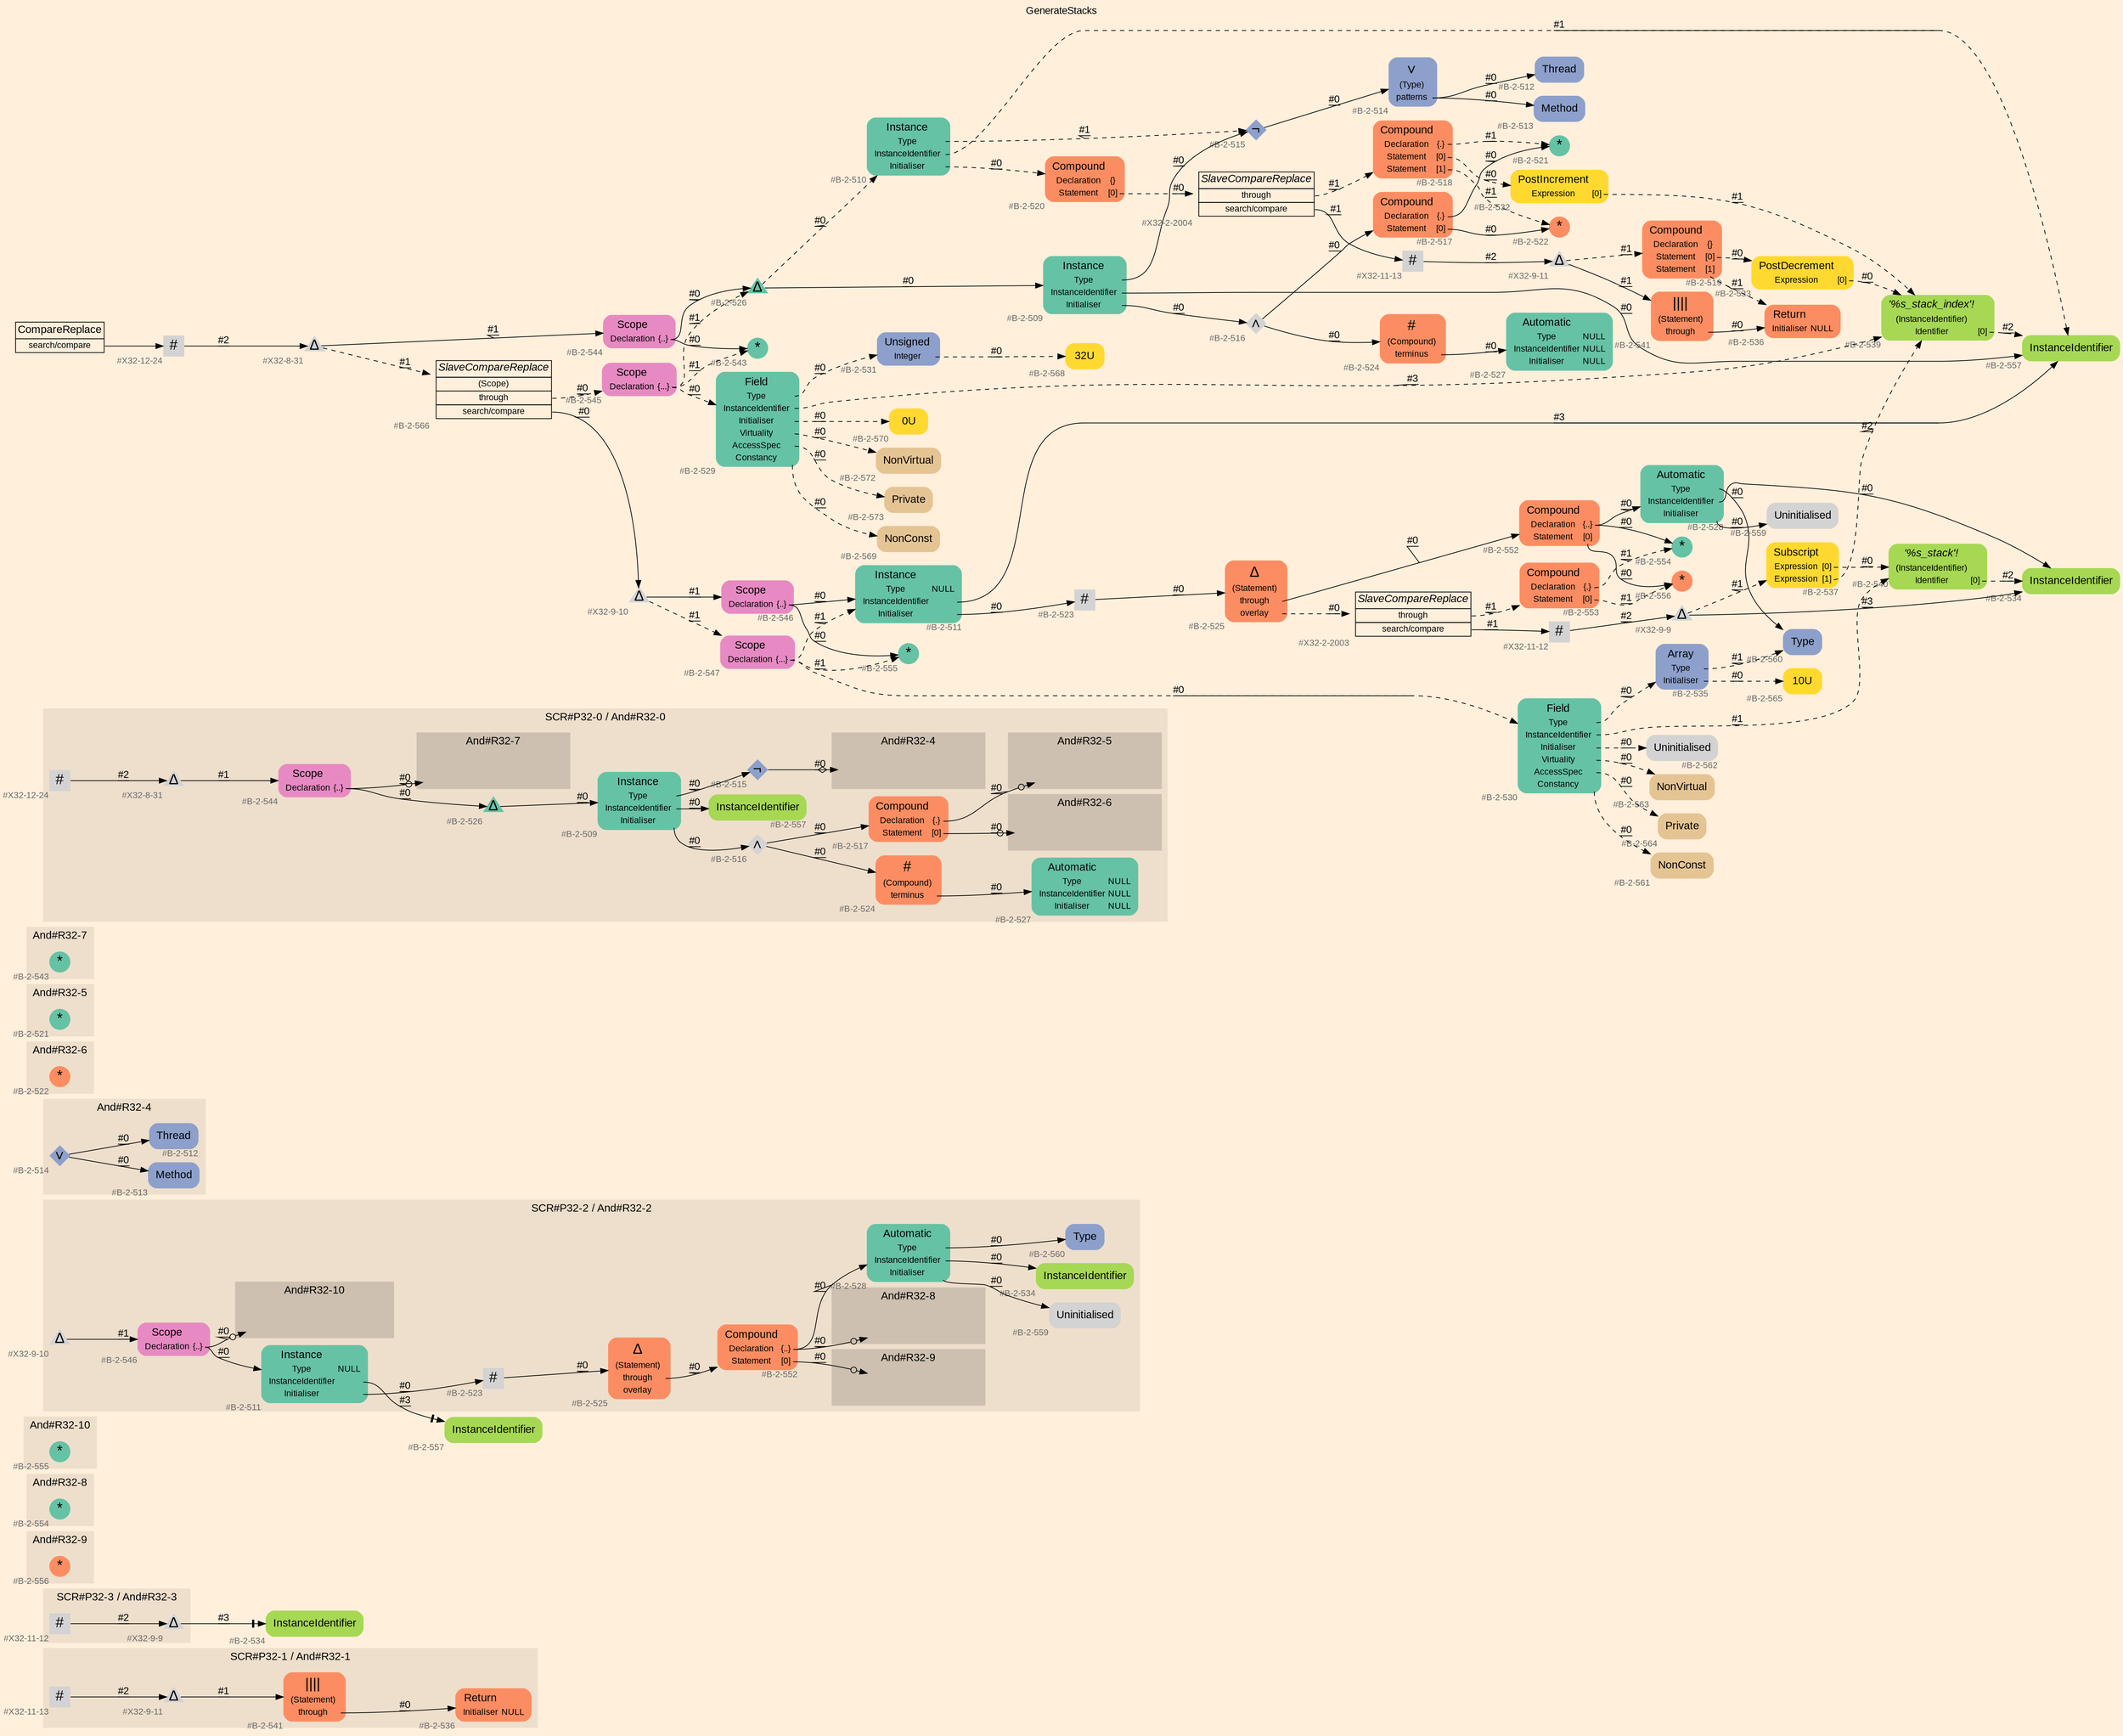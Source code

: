 digraph "GenerateStacks" {
label = "GenerateStacks"
labelloc = t
graph [
    rankdir = "LR"
    ranksep = 0.3
    bgcolor = antiquewhite1
    color = black
    fontcolor = black
    fontname = "Arial"
];
node [
    fontname = "Arial"
];
edge [
    fontname = "Arial"
];

// -------------------- figure And#R32-1 --------------------
// -------- region And#R32-1 ----------
subgraph "clusterAnd#R32-1" {
    label = "SCR#P32-1 / And#R32-1"
    style = "filled"
    color = antiquewhite2
    fontsize = "15"
    // -------- block And#R32-1/#B-2-536 ----------
    "And#R32-1/#B-2-536" [
        fillcolor = "/set28/2"
        xlabel = "#B-2-536"
        fontsize = "12"
        fontcolor = grey40
        shape = "plaintext"
        label = <<TABLE BORDER="0" CELLBORDER="0" CELLSPACING="0">
         <TR><TD><FONT COLOR="black" POINT-SIZE="15">Return</FONT></TD></TR>
         <TR><TD><FONT COLOR="black" POINT-SIZE="12">Initialiser</FONT></TD><TD PORT="port0"><FONT COLOR="black" POINT-SIZE="12">NULL</FONT></TD></TR>
        </TABLE>>
        style = "rounded,filled"
    ];
    
    // -------- block And#R32-1/#B-2-541 ----------
    "And#R32-1/#B-2-541" [
        fillcolor = "/set28/2"
        xlabel = "#B-2-541"
        fontsize = "12"
        fontcolor = grey40
        shape = "plaintext"
        label = <<TABLE BORDER="0" CELLBORDER="0" CELLSPACING="0">
         <TR><TD><FONT COLOR="black" POINT-SIZE="20">||||</FONT></TD></TR>
         <TR><TD><FONT COLOR="black" POINT-SIZE="12">(Statement)</FONT></TD><TD PORT="port0"></TD></TR>
         <TR><TD><FONT COLOR="black" POINT-SIZE="12">through</FONT></TD><TD PORT="port1"></TD></TR>
        </TABLE>>
        style = "rounded,filled"
    ];
    
    // -------- block And#R32-1/#X32-11-13 ----------
    "And#R32-1/#X32-11-13" [
        xlabel = "#X32-11-13"
        fontsize = "12"
        fontcolor = grey40
        shape = "square"
        label = <<FONT COLOR="black" POINT-SIZE="20">#</FONT>>
        style = "filled"
        penwidth = 0.0
        fixedsize = true
        width = 0.4
        height = 0.4
    ];
    
    // -------- block And#R32-1/#X32-9-11 ----------
    "And#R32-1/#X32-9-11" [
        xlabel = "#X32-9-11"
        fontsize = "12"
        fontcolor = grey40
        shape = "triangle"
        label = <<FONT COLOR="black" POINT-SIZE="20">Δ</FONT>>
        style = "filled"
        penwidth = 0.0
        fixedsize = true
        width = 0.4
        height = 0.4
    ];
    
}

"And#R32-1/#B-2-541":port1 -> "And#R32-1/#B-2-536" [
    label = "#0"
    decorate = true
    color = black
    fontcolor = black
];

"And#R32-1/#X32-11-13" -> "And#R32-1/#X32-9-11" [
    label = "#2"
    decorate = true
    color = black
    fontcolor = black
];

"And#R32-1/#X32-9-11" -> "And#R32-1/#B-2-541" [
    label = "#1"
    decorate = true
    color = black
    fontcolor = black
];


// -------------------- figure And#R32-3 --------------------
// -------- region And#R32-3 ----------
subgraph "clusterAnd#R32-3" {
    label = "SCR#P32-3 / And#R32-3"
    style = "filled"
    color = antiquewhite2
    fontsize = "15"
    // -------- block And#R32-3/#X32-11-12 ----------
    "And#R32-3/#X32-11-12" [
        xlabel = "#X32-11-12"
        fontsize = "12"
        fontcolor = grey40
        shape = "square"
        label = <<FONT COLOR="black" POINT-SIZE="20">#</FONT>>
        style = "filled"
        penwidth = 0.0
        fixedsize = true
        width = 0.4
        height = 0.4
    ];
    
    // -------- block And#R32-3/#X32-9-9 ----------
    "And#R32-3/#X32-9-9" [
        xlabel = "#X32-9-9"
        fontsize = "12"
        fontcolor = grey40
        shape = "triangle"
        label = <<FONT COLOR="black" POINT-SIZE="20">Δ</FONT>>
        style = "filled"
        penwidth = 0.0
        fixedsize = true
        width = 0.4
        height = 0.4
    ];
    
}

// -------- block And#R32-3/#B-2-534 ----------
"And#R32-3/#B-2-534" [
    fillcolor = "/set28/5"
    xlabel = "#B-2-534"
    fontsize = "12"
    fontcolor = grey40
    shape = "plaintext"
    label = <<TABLE BORDER="0" CELLBORDER="0" CELLSPACING="0">
     <TR><TD><FONT COLOR="black" POINT-SIZE="15">InstanceIdentifier</FONT></TD></TR>
    </TABLE>>
    style = "rounded,filled"
];

"And#R32-3/#X32-11-12" -> "And#R32-3/#X32-9-9" [
    label = "#2"
    decorate = true
    color = black
    fontcolor = black
];

"And#R32-3/#X32-9-9" -> "And#R32-3/#B-2-534" [
    arrowhead="normalnonetee"
    label = "#3"
    decorate = true
    color = black
    fontcolor = black
];


// -------------------- figure And#R32-9 --------------------
// -------- region And#R32-9 ----------
subgraph "clusterAnd#R32-9" {
    label = "And#R32-9"
    style = "filled"
    color = antiquewhite2
    fontsize = "15"
    // -------- block And#R32-9/#B-2-556 ----------
    "And#R32-9/#B-2-556" [
        fillcolor = "/set28/2"
        xlabel = "#B-2-556"
        fontsize = "12"
        fontcolor = grey40
        shape = "circle"
        label = <<FONT COLOR="black" POINT-SIZE="20">*</FONT>>
        style = "filled"
        penwidth = 0.0
        fixedsize = true
        width = 0.4
        height = 0.4
    ];
    
}


// -------------------- figure And#R32-8 --------------------
// -------- region And#R32-8 ----------
subgraph "clusterAnd#R32-8" {
    label = "And#R32-8"
    style = "filled"
    color = antiquewhite2
    fontsize = "15"
    // -------- block And#R32-8/#B-2-554 ----------
    "And#R32-8/#B-2-554" [
        fillcolor = "/set28/1"
        xlabel = "#B-2-554"
        fontsize = "12"
        fontcolor = grey40
        shape = "circle"
        label = <<FONT COLOR="black" POINT-SIZE="20">*</FONT>>
        style = "filled"
        penwidth = 0.0
        fixedsize = true
        width = 0.4
        height = 0.4
    ];
    
}


// -------------------- figure And#R32-10 --------------------
// -------- region And#R32-10 ----------
subgraph "clusterAnd#R32-10" {
    label = "And#R32-10"
    style = "filled"
    color = antiquewhite2
    fontsize = "15"
    // -------- block And#R32-10/#B-2-555 ----------
    "And#R32-10/#B-2-555" [
        fillcolor = "/set28/1"
        xlabel = "#B-2-555"
        fontsize = "12"
        fontcolor = grey40
        shape = "circle"
        label = <<FONT COLOR="black" POINT-SIZE="20">*</FONT>>
        style = "filled"
        penwidth = 0.0
        fixedsize = true
        width = 0.4
        height = 0.4
    ];
    
}


// -------------------- figure And#R32-2 --------------------
// -------- region And#R32-2 ----------
subgraph "clusterAnd#R32-2" {
    label = "SCR#P32-2 / And#R32-2"
    style = "filled"
    color = antiquewhite2
    fontsize = "15"
    // -------- block And#R32-2/#B-2-560 ----------
    "And#R32-2/#B-2-560" [
        fillcolor = "/set28/3"
        xlabel = "#B-2-560"
        fontsize = "12"
        fontcolor = grey40
        shape = "plaintext"
        label = <<TABLE BORDER="0" CELLBORDER="0" CELLSPACING="0">
         <TR><TD><FONT COLOR="black" POINT-SIZE="15">Type</FONT></TD></TR>
        </TABLE>>
        style = "rounded,filled"
    ];
    
    // -------- block And#R32-2/#B-2-525 ----------
    "And#R32-2/#B-2-525" [
        fillcolor = "/set28/2"
        xlabel = "#B-2-525"
        fontsize = "12"
        fontcolor = grey40
        shape = "plaintext"
        label = <<TABLE BORDER="0" CELLBORDER="0" CELLSPACING="0">
         <TR><TD><FONT COLOR="black" POINT-SIZE="20">Δ</FONT></TD></TR>
         <TR><TD><FONT COLOR="black" POINT-SIZE="12">(Statement)</FONT></TD><TD PORT="port0"></TD></TR>
         <TR><TD><FONT COLOR="black" POINT-SIZE="12">through</FONT></TD><TD PORT="port1"></TD></TR>
         <TR><TD><FONT COLOR="black" POINT-SIZE="12">overlay</FONT></TD><TD PORT="port2"></TD></TR>
        </TABLE>>
        style = "rounded,filled"
    ];
    
    // -------- block And#R32-2/#B-2-552 ----------
    "And#R32-2/#B-2-552" [
        fillcolor = "/set28/2"
        xlabel = "#B-2-552"
        fontsize = "12"
        fontcolor = grey40
        shape = "plaintext"
        label = <<TABLE BORDER="0" CELLBORDER="0" CELLSPACING="0">
         <TR><TD><FONT COLOR="black" POINT-SIZE="15">Compound</FONT></TD></TR>
         <TR><TD><FONT COLOR="black" POINT-SIZE="12">Declaration</FONT></TD><TD PORT="port0"><FONT COLOR="black" POINT-SIZE="12">{..}</FONT></TD></TR>
         <TR><TD><FONT COLOR="black" POINT-SIZE="12">Statement</FONT></TD><TD PORT="port1"><FONT COLOR="black" POINT-SIZE="12">[0]</FONT></TD></TR>
        </TABLE>>
        style = "rounded,filled"
    ];
    
    // -------- block And#R32-2/#B-2-534 ----------
    "And#R32-2/#B-2-534" [
        fillcolor = "/set28/5"
        xlabel = "#B-2-534"
        fontsize = "12"
        fontcolor = grey40
        shape = "plaintext"
        label = <<TABLE BORDER="0" CELLBORDER="0" CELLSPACING="0">
         <TR><TD><FONT COLOR="black" POINT-SIZE="15">InstanceIdentifier</FONT></TD></TR>
        </TABLE>>
        style = "rounded,filled"
    ];
    
    // -------- block And#R32-2/#B-2-528 ----------
    "And#R32-2/#B-2-528" [
        fillcolor = "/set28/1"
        xlabel = "#B-2-528"
        fontsize = "12"
        fontcolor = grey40
        shape = "plaintext"
        label = <<TABLE BORDER="0" CELLBORDER="0" CELLSPACING="0">
         <TR><TD><FONT COLOR="black" POINT-SIZE="15">Automatic</FONT></TD></TR>
         <TR><TD><FONT COLOR="black" POINT-SIZE="12">Type</FONT></TD><TD PORT="port0"></TD></TR>
         <TR><TD><FONT COLOR="black" POINT-SIZE="12">InstanceIdentifier</FONT></TD><TD PORT="port1"></TD></TR>
         <TR><TD><FONT COLOR="black" POINT-SIZE="12">Initialiser</FONT></TD><TD PORT="port2"></TD></TR>
        </TABLE>>
        style = "rounded,filled"
    ];
    
    // -------- block And#R32-2/#B-2-523 ----------
    "And#R32-2/#B-2-523" [
        xlabel = "#B-2-523"
        fontsize = "12"
        fontcolor = grey40
        shape = "square"
        label = <<FONT COLOR="black" POINT-SIZE="20">#</FONT>>
        style = "filled"
        penwidth = 0.0
        fixedsize = true
        width = 0.4
        height = 0.4
    ];
    
    // -------- block And#R32-2/#X32-9-10 ----------
    "And#R32-2/#X32-9-10" [
        xlabel = "#X32-9-10"
        fontsize = "12"
        fontcolor = grey40
        shape = "triangle"
        label = <<FONT COLOR="black" POINT-SIZE="20">Δ</FONT>>
        style = "filled"
        penwidth = 0.0
        fixedsize = true
        width = 0.4
        height = 0.4
    ];
    
    // -------- block And#R32-2/#B-2-511 ----------
    "And#R32-2/#B-2-511" [
        fillcolor = "/set28/1"
        xlabel = "#B-2-511"
        fontsize = "12"
        fontcolor = grey40
        shape = "plaintext"
        label = <<TABLE BORDER="0" CELLBORDER="0" CELLSPACING="0">
         <TR><TD><FONT COLOR="black" POINT-SIZE="15">Instance</FONT></TD></TR>
         <TR><TD><FONT COLOR="black" POINT-SIZE="12">Type</FONT></TD><TD PORT="port0"><FONT COLOR="black" POINT-SIZE="12">NULL</FONT></TD></TR>
         <TR><TD><FONT COLOR="black" POINT-SIZE="12">InstanceIdentifier</FONT></TD><TD PORT="port1"></TD></TR>
         <TR><TD><FONT COLOR="black" POINT-SIZE="12">Initialiser</FONT></TD><TD PORT="port2"></TD></TR>
        </TABLE>>
        style = "rounded,filled"
    ];
    
    // -------- block And#R32-2/#B-2-546 ----------
    "And#R32-2/#B-2-546" [
        fillcolor = "/set28/4"
        xlabel = "#B-2-546"
        fontsize = "12"
        fontcolor = grey40
        shape = "plaintext"
        label = <<TABLE BORDER="0" CELLBORDER="0" CELLSPACING="0">
         <TR><TD><FONT COLOR="black" POINT-SIZE="15">Scope</FONT></TD></TR>
         <TR><TD><FONT COLOR="black" POINT-SIZE="12">Declaration</FONT></TD><TD PORT="port0"><FONT COLOR="black" POINT-SIZE="12">{..}</FONT></TD></TR>
        </TABLE>>
        style = "rounded,filled"
    ];
    
    // -------- block And#R32-2/#B-2-559 ----------
    "And#R32-2/#B-2-559" [
        xlabel = "#B-2-559"
        fontsize = "12"
        fontcolor = grey40
        shape = "plaintext"
        label = <<TABLE BORDER="0" CELLBORDER="0" CELLSPACING="0">
         <TR><TD><FONT COLOR="black" POINT-SIZE="15">Uninitialised</FONT></TD></TR>
        </TABLE>>
        style = "rounded,filled"
    ];
    
    // -------- region And#R32-2/And#R32-8 ----------
    subgraph "clusterAnd#R32-2/And#R32-8" {
        label = "And#R32-8"
        style = "filled"
        color = antiquewhite3
        fontsize = "15"
        // -------- block And#R32-2/And#R32-8/#B-2-554 ----------
        "And#R32-2/And#R32-8/#B-2-554" [
            fillcolor = "/set28/1"
            xlabel = "#B-2-554"
            fontsize = "12"
            fontcolor = grey40
            shape = "none"
            style = "invisible"
        ];
        
    }
    
    // -------- region And#R32-2/And#R32-9 ----------
    subgraph "clusterAnd#R32-2/And#R32-9" {
        label = "And#R32-9"
        style = "filled"
        color = antiquewhite3
        fontsize = "15"
        // -------- block And#R32-2/And#R32-9/#B-2-556 ----------
        "And#R32-2/And#R32-9/#B-2-556" [
            fillcolor = "/set28/2"
            xlabel = "#B-2-556"
            fontsize = "12"
            fontcolor = grey40
            shape = "none"
            style = "invisible"
        ];
        
    }
    
    // -------- region And#R32-2/And#R32-10 ----------
    subgraph "clusterAnd#R32-2/And#R32-10" {
        label = "And#R32-10"
        style = "filled"
        color = antiquewhite3
        fontsize = "15"
        // -------- block And#R32-2/And#R32-10/#B-2-555 ----------
        "And#R32-2/And#R32-10/#B-2-555" [
            fillcolor = "/set28/1"
            xlabel = "#B-2-555"
            fontsize = "12"
            fontcolor = grey40
            shape = "none"
            style = "invisible"
        ];
        
    }
    
}

// -------- block And#R32-2/#B-2-557 ----------
"And#R32-2/#B-2-557" [
    fillcolor = "/set28/5"
    xlabel = "#B-2-557"
    fontsize = "12"
    fontcolor = grey40
    shape = "plaintext"
    label = <<TABLE BORDER="0" CELLBORDER="0" CELLSPACING="0">
     <TR><TD><FONT COLOR="black" POINT-SIZE="15">InstanceIdentifier</FONT></TD></TR>
    </TABLE>>
    style = "rounded,filled"
];

"And#R32-2/#B-2-525":port1 -> "And#R32-2/#B-2-552" [
    label = "#0"
    decorate = true
    color = black
    fontcolor = black
];

"And#R32-2/#B-2-552":port0 -> "And#R32-2/And#R32-8/#B-2-554" [
    arrowhead="normalnoneodot"
    label = "#0"
    decorate = true
    color = black
    fontcolor = black
];

"And#R32-2/#B-2-552":port0 -> "And#R32-2/#B-2-528" [
    label = "#0"
    decorate = true
    color = black
    fontcolor = black
];

"And#R32-2/#B-2-552":port1 -> "And#R32-2/And#R32-9/#B-2-556" [
    arrowhead="normalnoneodot"
    label = "#0"
    decorate = true
    color = black
    fontcolor = black
];

"And#R32-2/#B-2-528":port0 -> "And#R32-2/#B-2-560" [
    label = "#0"
    decorate = true
    color = black
    fontcolor = black
];

"And#R32-2/#B-2-528":port1 -> "And#R32-2/#B-2-534" [
    label = "#0"
    decorate = true
    color = black
    fontcolor = black
];

"And#R32-2/#B-2-528":port2 -> "And#R32-2/#B-2-559" [
    label = "#0"
    decorate = true
    color = black
    fontcolor = black
];

"And#R32-2/#B-2-523" -> "And#R32-2/#B-2-525" [
    label = "#0"
    decorate = true
    color = black
    fontcolor = black
];

"And#R32-2/#X32-9-10" -> "And#R32-2/#B-2-546" [
    label = "#1"
    decorate = true
    color = black
    fontcolor = black
];

"And#R32-2/#B-2-511":port1 -> "And#R32-2/#B-2-557" [
    arrowhead="normalnonetee"
    label = "#3"
    decorate = true
    color = black
    fontcolor = black
];

"And#R32-2/#B-2-511":port2 -> "And#R32-2/#B-2-523" [
    label = "#0"
    decorate = true
    color = black
    fontcolor = black
];

"And#R32-2/#B-2-546":port0 -> "And#R32-2/And#R32-10/#B-2-555" [
    arrowhead="normalnoneodot"
    label = "#0"
    decorate = true
    color = black
    fontcolor = black
];

"And#R32-2/#B-2-546":port0 -> "And#R32-2/#B-2-511" [
    label = "#0"
    decorate = true
    color = black
    fontcolor = black
];


// -------------------- figure And#R32-4 --------------------
// -------- region And#R32-4 ----------
subgraph "clusterAnd#R32-4" {
    label = "And#R32-4"
    style = "filled"
    color = antiquewhite2
    fontsize = "15"
    // -------- block And#R32-4/#B-2-512 ----------
    "And#R32-4/#B-2-512" [
        fillcolor = "/set28/3"
        xlabel = "#B-2-512"
        fontsize = "12"
        fontcolor = grey40
        shape = "plaintext"
        label = <<TABLE BORDER="0" CELLBORDER="0" CELLSPACING="0">
         <TR><TD><FONT COLOR="black" POINT-SIZE="15">Thread</FONT></TD></TR>
        </TABLE>>
        style = "rounded,filled"
    ];
    
    // -------- block And#R32-4/#B-2-514 ----------
    "And#R32-4/#B-2-514" [
        fillcolor = "/set28/3"
        xlabel = "#B-2-514"
        fontsize = "12"
        fontcolor = grey40
        shape = "diamond"
        label = <<FONT COLOR="black" POINT-SIZE="20">∨</FONT>>
        style = "filled"
        penwidth = 0.0
        fixedsize = true
        width = 0.4
        height = 0.4
    ];
    
    // -------- block And#R32-4/#B-2-513 ----------
    "And#R32-4/#B-2-513" [
        fillcolor = "/set28/3"
        xlabel = "#B-2-513"
        fontsize = "12"
        fontcolor = grey40
        shape = "plaintext"
        label = <<TABLE BORDER="0" CELLBORDER="0" CELLSPACING="0">
         <TR><TD><FONT COLOR="black" POINT-SIZE="15">Method</FONT></TD></TR>
        </TABLE>>
        style = "rounded,filled"
    ];
    
}

"And#R32-4/#B-2-514" -> "And#R32-4/#B-2-512" [
    label = "#0"
    decorate = true
    color = black
    fontcolor = black
];

"And#R32-4/#B-2-514" -> "And#R32-4/#B-2-513" [
    label = "#0"
    decorate = true
    color = black
    fontcolor = black
];


// -------------------- figure And#R32-6 --------------------
// -------- region And#R32-6 ----------
subgraph "clusterAnd#R32-6" {
    label = "And#R32-6"
    style = "filled"
    color = antiquewhite2
    fontsize = "15"
    // -------- block And#R32-6/#B-2-522 ----------
    "And#R32-6/#B-2-522" [
        fillcolor = "/set28/2"
        xlabel = "#B-2-522"
        fontsize = "12"
        fontcolor = grey40
        shape = "circle"
        label = <<FONT COLOR="black" POINT-SIZE="20">*</FONT>>
        style = "filled"
        penwidth = 0.0
        fixedsize = true
        width = 0.4
        height = 0.4
    ];
    
}


// -------------------- figure And#R32-5 --------------------
// -------- region And#R32-5 ----------
subgraph "clusterAnd#R32-5" {
    label = "And#R32-5"
    style = "filled"
    color = antiquewhite2
    fontsize = "15"
    // -------- block And#R32-5/#B-2-521 ----------
    "And#R32-5/#B-2-521" [
        fillcolor = "/set28/1"
        xlabel = "#B-2-521"
        fontsize = "12"
        fontcolor = grey40
        shape = "circle"
        label = <<FONT COLOR="black" POINT-SIZE="20">*</FONT>>
        style = "filled"
        penwidth = 0.0
        fixedsize = true
        width = 0.4
        height = 0.4
    ];
    
}


// -------------------- figure And#R32-7 --------------------
// -------- region And#R32-7 ----------
subgraph "clusterAnd#R32-7" {
    label = "And#R32-7"
    style = "filled"
    color = antiquewhite2
    fontsize = "15"
    // -------- block And#R32-7/#B-2-543 ----------
    "And#R32-7/#B-2-543" [
        fillcolor = "/set28/1"
        xlabel = "#B-2-543"
        fontsize = "12"
        fontcolor = grey40
        shape = "circle"
        label = <<FONT COLOR="black" POINT-SIZE="20">*</FONT>>
        style = "filled"
        penwidth = 0.0
        fixedsize = true
        width = 0.4
        height = 0.4
    ];
    
}


// -------------------- figure And#R32-0 --------------------
// -------- region And#R32-0 ----------
subgraph "clusterAnd#R32-0" {
    label = "SCR#P32-0 / And#R32-0"
    style = "filled"
    color = antiquewhite2
    fontsize = "15"
    // -------- block And#R32-0/#B-2-517 ----------
    "And#R32-0/#B-2-517" [
        fillcolor = "/set28/2"
        xlabel = "#B-2-517"
        fontsize = "12"
        fontcolor = grey40
        shape = "plaintext"
        label = <<TABLE BORDER="0" CELLBORDER="0" CELLSPACING="0">
         <TR><TD><FONT COLOR="black" POINT-SIZE="15">Compound</FONT></TD></TR>
         <TR><TD><FONT COLOR="black" POINT-SIZE="12">Declaration</FONT></TD><TD PORT="port0"><FONT COLOR="black" POINT-SIZE="12">{.}</FONT></TD></TR>
         <TR><TD><FONT COLOR="black" POINT-SIZE="12">Statement</FONT></TD><TD PORT="port1"><FONT COLOR="black" POINT-SIZE="12">[0]</FONT></TD></TR>
        </TABLE>>
        style = "rounded,filled"
    ];
    
    // -------- block And#R32-0/#B-2-516 ----------
    "And#R32-0/#B-2-516" [
        xlabel = "#B-2-516"
        fontsize = "12"
        fontcolor = grey40
        shape = "diamond"
        label = <<FONT COLOR="black" POINT-SIZE="20">∧</FONT>>
        style = "filled"
        penwidth = 0.0
        fixedsize = true
        width = 0.4
        height = 0.4
    ];
    
    // -------- block And#R32-0/#X32-8-31 ----------
    "And#R32-0/#X32-8-31" [
        xlabel = "#X32-8-31"
        fontsize = "12"
        fontcolor = grey40
        shape = "triangle"
        label = <<FONT COLOR="black" POINT-SIZE="20">Δ</FONT>>
        style = "filled"
        penwidth = 0.0
        fixedsize = true
        width = 0.4
        height = 0.4
    ];
    
    // -------- block And#R32-0/#B-2-524 ----------
    "And#R32-0/#B-2-524" [
        fillcolor = "/set28/2"
        xlabel = "#B-2-524"
        fontsize = "12"
        fontcolor = grey40
        shape = "plaintext"
        label = <<TABLE BORDER="0" CELLBORDER="0" CELLSPACING="0">
         <TR><TD><FONT COLOR="black" POINT-SIZE="20">#</FONT></TD></TR>
         <TR><TD><FONT COLOR="black" POINT-SIZE="12">(Compound)</FONT></TD><TD PORT="port0"></TD></TR>
         <TR><TD><FONT COLOR="black" POINT-SIZE="12">terminus</FONT></TD><TD PORT="port1"></TD></TR>
        </TABLE>>
        style = "rounded,filled"
    ];
    
    // -------- block And#R32-0/#B-2-515 ----------
    "And#R32-0/#B-2-515" [
        fillcolor = "/set28/3"
        xlabel = "#B-2-515"
        fontsize = "12"
        fontcolor = grey40
        shape = "diamond"
        label = <<FONT COLOR="black" POINT-SIZE="20">¬</FONT>>
        style = "filled"
        penwidth = 0.0
        fixedsize = true
        width = 0.4
        height = 0.4
    ];
    
    // -------- block And#R32-0/#B-2-544 ----------
    "And#R32-0/#B-2-544" [
        fillcolor = "/set28/4"
        xlabel = "#B-2-544"
        fontsize = "12"
        fontcolor = grey40
        shape = "plaintext"
        label = <<TABLE BORDER="0" CELLBORDER="0" CELLSPACING="0">
         <TR><TD><FONT COLOR="black" POINT-SIZE="15">Scope</FONT></TD></TR>
         <TR><TD><FONT COLOR="black" POINT-SIZE="12">Declaration</FONT></TD><TD PORT="port0"><FONT COLOR="black" POINT-SIZE="12">{..}</FONT></TD></TR>
        </TABLE>>
        style = "rounded,filled"
    ];
    
    // -------- block And#R32-0/#B-2-526 ----------
    "And#R32-0/#B-2-526" [
        fillcolor = "/set28/1"
        xlabel = "#B-2-526"
        fontsize = "12"
        fontcolor = grey40
        shape = "triangle"
        label = <<FONT COLOR="black" POINT-SIZE="20">Δ</FONT>>
        style = "filled"
        penwidth = 0.0
        fixedsize = true
        width = 0.4
        height = 0.4
    ];
    
    // -------- block And#R32-0/#B-2-509 ----------
    "And#R32-0/#B-2-509" [
        fillcolor = "/set28/1"
        xlabel = "#B-2-509"
        fontsize = "12"
        fontcolor = grey40
        shape = "plaintext"
        label = <<TABLE BORDER="0" CELLBORDER="0" CELLSPACING="0">
         <TR><TD><FONT COLOR="black" POINT-SIZE="15">Instance</FONT></TD></TR>
         <TR><TD><FONT COLOR="black" POINT-SIZE="12">Type</FONT></TD><TD PORT="port0"></TD></TR>
         <TR><TD><FONT COLOR="black" POINT-SIZE="12">InstanceIdentifier</FONT></TD><TD PORT="port1"></TD></TR>
         <TR><TD><FONT COLOR="black" POINT-SIZE="12">Initialiser</FONT></TD><TD PORT="port2"></TD></TR>
        </TABLE>>
        style = "rounded,filled"
    ];
    
    // -------- block And#R32-0/#X32-12-24 ----------
    "And#R32-0/#X32-12-24" [
        xlabel = "#X32-12-24"
        fontsize = "12"
        fontcolor = grey40
        shape = "square"
        label = <<FONT COLOR="black" POINT-SIZE="20">#</FONT>>
        style = "filled"
        penwidth = 0.0
        fixedsize = true
        width = 0.4
        height = 0.4
    ];
    
    // -------- block And#R32-0/#B-2-557 ----------
    "And#R32-0/#B-2-557" [
        fillcolor = "/set28/5"
        xlabel = "#B-2-557"
        fontsize = "12"
        fontcolor = grey40
        shape = "plaintext"
        label = <<TABLE BORDER="0" CELLBORDER="0" CELLSPACING="0">
         <TR><TD><FONT COLOR="black" POINT-SIZE="15">InstanceIdentifier</FONT></TD></TR>
        </TABLE>>
        style = "rounded,filled"
    ];
    
    // -------- block And#R32-0/#B-2-527 ----------
    "And#R32-0/#B-2-527" [
        fillcolor = "/set28/1"
        xlabel = "#B-2-527"
        fontsize = "12"
        fontcolor = grey40
        shape = "plaintext"
        label = <<TABLE BORDER="0" CELLBORDER="0" CELLSPACING="0">
         <TR><TD><FONT COLOR="black" POINT-SIZE="15">Automatic</FONT></TD></TR>
         <TR><TD><FONT COLOR="black" POINT-SIZE="12">Type</FONT></TD><TD PORT="port0"><FONT COLOR="black" POINT-SIZE="12">NULL</FONT></TD></TR>
         <TR><TD><FONT COLOR="black" POINT-SIZE="12">InstanceIdentifier</FONT></TD><TD PORT="port1"><FONT COLOR="black" POINT-SIZE="12">NULL</FONT></TD></TR>
         <TR><TD><FONT COLOR="black" POINT-SIZE="12">Initialiser</FONT></TD><TD PORT="port2"><FONT COLOR="black" POINT-SIZE="12">NULL</FONT></TD></TR>
        </TABLE>>
        style = "rounded,filled"
    ];
    
    // -------- region And#R32-0/And#R32-4 ----------
    subgraph "clusterAnd#R32-0/And#R32-4" {
        label = "And#R32-4"
        style = "filled"
        color = antiquewhite3
        fontsize = "15"
        // -------- block And#R32-0/And#R32-4/#B-2-514 ----------
        "And#R32-0/And#R32-4/#B-2-514" [
            fillcolor = "/set28/3"
            xlabel = "#B-2-514"
            fontsize = "12"
            fontcolor = grey40
            shape = "none"
            style = "invisible"
        ];
        
    }
    
    // -------- region And#R32-0/And#R32-5 ----------
    subgraph "clusterAnd#R32-0/And#R32-5" {
        label = "And#R32-5"
        style = "filled"
        color = antiquewhite3
        fontsize = "15"
        // -------- block And#R32-0/And#R32-5/#B-2-521 ----------
        "And#R32-0/And#R32-5/#B-2-521" [
            fillcolor = "/set28/1"
            xlabel = "#B-2-521"
            fontsize = "12"
            fontcolor = grey40
            shape = "none"
            style = "invisible"
        ];
        
    }
    
    // -------- region And#R32-0/And#R32-6 ----------
    subgraph "clusterAnd#R32-0/And#R32-6" {
        label = "And#R32-6"
        style = "filled"
        color = antiquewhite3
        fontsize = "15"
        // -------- block And#R32-0/And#R32-6/#B-2-522 ----------
        "And#R32-0/And#R32-6/#B-2-522" [
            fillcolor = "/set28/2"
            xlabel = "#B-2-522"
            fontsize = "12"
            fontcolor = grey40
            shape = "none"
            style = "invisible"
        ];
        
    }
    
    // -------- region And#R32-0/And#R32-7 ----------
    subgraph "clusterAnd#R32-0/And#R32-7" {
        label = "And#R32-7"
        style = "filled"
        color = antiquewhite3
        fontsize = "15"
        // -------- block And#R32-0/And#R32-7/#B-2-543 ----------
        "And#R32-0/And#R32-7/#B-2-543" [
            fillcolor = "/set28/1"
            xlabel = "#B-2-543"
            fontsize = "12"
            fontcolor = grey40
            shape = "none"
            style = "invisible"
        ];
        
    }
    
}

"And#R32-0/#B-2-517":port0 -> "And#R32-0/And#R32-5/#B-2-521" [
    arrowhead="normalnoneodot"
    label = "#0"
    decorate = true
    color = black
    fontcolor = black
];

"And#R32-0/#B-2-517":port1 -> "And#R32-0/And#R32-6/#B-2-522" [
    arrowhead="normalnoneodot"
    label = "#0"
    decorate = true
    color = black
    fontcolor = black
];

"And#R32-0/#B-2-516" -> "And#R32-0/#B-2-517" [
    label = "#0"
    decorate = true
    color = black
    fontcolor = black
];

"And#R32-0/#B-2-516" -> "And#R32-0/#B-2-524" [
    label = "#0"
    decorate = true
    color = black
    fontcolor = black
];

"And#R32-0/#X32-8-31" -> "And#R32-0/#B-2-544" [
    label = "#1"
    decorate = true
    color = black
    fontcolor = black
];

"And#R32-0/#B-2-524":port1 -> "And#R32-0/#B-2-527" [
    label = "#0"
    decorate = true
    color = black
    fontcolor = black
];

"And#R32-0/#B-2-515" -> "And#R32-0/And#R32-4/#B-2-514" [
    arrowhead="normalnoneodiamond"
    label = "#0"
    decorate = true
    color = black
    fontcolor = black
];

"And#R32-0/#B-2-544":port0 -> "And#R32-0/#B-2-526" [
    label = "#0"
    decorate = true
    color = black
    fontcolor = black
];

"And#R32-0/#B-2-544":port0 -> "And#R32-0/And#R32-7/#B-2-543" [
    arrowhead="normalnoneodot"
    label = "#0"
    decorate = true
    color = black
    fontcolor = black
];

"And#R32-0/#B-2-526" -> "And#R32-0/#B-2-509" [
    label = "#0"
    decorate = true
    color = black
    fontcolor = black
];

"And#R32-0/#B-2-509":port0 -> "And#R32-0/#B-2-515" [
    label = "#0"
    decorate = true
    color = black
    fontcolor = black
];

"And#R32-0/#B-2-509":port1 -> "And#R32-0/#B-2-557" [
    label = "#0"
    decorate = true
    color = black
    fontcolor = black
];

"And#R32-0/#B-2-509":port2 -> "And#R32-0/#B-2-516" [
    label = "#0"
    decorate = true
    color = black
    fontcolor = black
];

"And#R32-0/#X32-12-24" -> "And#R32-0/#X32-8-31" [
    label = "#2"
    decorate = true
    color = black
    fontcolor = black
];


// -------------------- transformation figure --------------------
// -------- block CR#X32-10-32 ----------
"CR#X32-10-32" [
    fillcolor = antiquewhite1
    fontsize = "12"
    fontcolor = grey40
    shape = "plaintext"
    label = <<TABLE BORDER="0" CELLBORDER="1" CELLSPACING="0">
     <TR><TD><FONT COLOR="black" POINT-SIZE="15">CompareReplace</FONT></TD></TR>
     <TR><TD PORT="port0"><FONT COLOR="black" POINT-SIZE="12">search/compare</FONT></TD></TR>
    </TABLE>>
    style = "filled"
    color = black
];

// -------- block #X32-12-24 ----------
"#X32-12-24" [
    xlabel = "#X32-12-24"
    fontsize = "12"
    fontcolor = grey40
    shape = "square"
    label = <<FONT COLOR="black" POINT-SIZE="20">#</FONT>>
    style = "filled"
    penwidth = 0.0
    fixedsize = true
    width = 0.4
    height = 0.4
];

// -------- block #X32-8-31 ----------
"#X32-8-31" [
    xlabel = "#X32-8-31"
    fontsize = "12"
    fontcolor = grey40
    shape = "triangle"
    label = <<FONT COLOR="black" POINT-SIZE="20">Δ</FONT>>
    style = "filled"
    penwidth = 0.0
    fixedsize = true
    width = 0.4
    height = 0.4
];

// -------- block #B-2-544 ----------
"#B-2-544" [
    fillcolor = "/set28/4"
    xlabel = "#B-2-544"
    fontsize = "12"
    fontcolor = grey40
    shape = "plaintext"
    label = <<TABLE BORDER="0" CELLBORDER="0" CELLSPACING="0">
     <TR><TD><FONT COLOR="black" POINT-SIZE="15">Scope</FONT></TD></TR>
     <TR><TD><FONT COLOR="black" POINT-SIZE="12">Declaration</FONT></TD><TD PORT="port0"><FONT COLOR="black" POINT-SIZE="12">{..}</FONT></TD></TR>
    </TABLE>>
    style = "rounded,filled"
];

// -------- block #B-2-526 ----------
"#B-2-526" [
    fillcolor = "/set28/1"
    xlabel = "#B-2-526"
    fontsize = "12"
    fontcolor = grey40
    shape = "triangle"
    label = <<FONT COLOR="black" POINT-SIZE="20">Δ</FONT>>
    style = "filled"
    penwidth = 0.0
    fixedsize = true
    width = 0.4
    height = 0.4
];

// -------- block #B-2-509 ----------
"#B-2-509" [
    fillcolor = "/set28/1"
    xlabel = "#B-2-509"
    fontsize = "12"
    fontcolor = grey40
    shape = "plaintext"
    label = <<TABLE BORDER="0" CELLBORDER="0" CELLSPACING="0">
     <TR><TD><FONT COLOR="black" POINT-SIZE="15">Instance</FONT></TD></TR>
     <TR><TD><FONT COLOR="black" POINT-SIZE="12">Type</FONT></TD><TD PORT="port0"></TD></TR>
     <TR><TD><FONT COLOR="black" POINT-SIZE="12">InstanceIdentifier</FONT></TD><TD PORT="port1"></TD></TR>
     <TR><TD><FONT COLOR="black" POINT-SIZE="12">Initialiser</FONT></TD><TD PORT="port2"></TD></TR>
    </TABLE>>
    style = "rounded,filled"
];

// -------- block #B-2-515 ----------
"#B-2-515" [
    fillcolor = "/set28/3"
    xlabel = "#B-2-515"
    fontsize = "12"
    fontcolor = grey40
    shape = "diamond"
    label = <<FONT COLOR="black" POINT-SIZE="20">¬</FONT>>
    style = "filled"
    penwidth = 0.0
    fixedsize = true
    width = 0.4
    height = 0.4
];

// -------- block #B-2-514 ----------
"#B-2-514" [
    fillcolor = "/set28/3"
    xlabel = "#B-2-514"
    fontsize = "12"
    fontcolor = grey40
    shape = "plaintext"
    label = <<TABLE BORDER="0" CELLBORDER="0" CELLSPACING="0">
     <TR><TD><FONT COLOR="black" POINT-SIZE="20">∨</FONT></TD></TR>
     <TR><TD><FONT COLOR="black" POINT-SIZE="12">(Type)</FONT></TD><TD PORT="port0"></TD></TR>
     <TR><TD><FONT COLOR="black" POINT-SIZE="12">patterns</FONT></TD><TD PORT="port1"></TD></TR>
    </TABLE>>
    style = "rounded,filled"
];

// -------- block #B-2-512 ----------
"#B-2-512" [
    fillcolor = "/set28/3"
    xlabel = "#B-2-512"
    fontsize = "12"
    fontcolor = grey40
    shape = "plaintext"
    label = <<TABLE BORDER="0" CELLBORDER="0" CELLSPACING="0">
     <TR><TD><FONT COLOR="black" POINT-SIZE="15">Thread</FONT></TD></TR>
    </TABLE>>
    style = "rounded,filled"
];

// -------- block #B-2-513 ----------
"#B-2-513" [
    fillcolor = "/set28/3"
    xlabel = "#B-2-513"
    fontsize = "12"
    fontcolor = grey40
    shape = "plaintext"
    label = <<TABLE BORDER="0" CELLBORDER="0" CELLSPACING="0">
     <TR><TD><FONT COLOR="black" POINT-SIZE="15">Method</FONT></TD></TR>
    </TABLE>>
    style = "rounded,filled"
];

// -------- block #B-2-557 ----------
"#B-2-557" [
    fillcolor = "/set28/5"
    xlabel = "#B-2-557"
    fontsize = "12"
    fontcolor = grey40
    shape = "plaintext"
    label = <<TABLE BORDER="0" CELLBORDER="0" CELLSPACING="0">
     <TR><TD><FONT COLOR="black" POINT-SIZE="15">InstanceIdentifier</FONT></TD></TR>
    </TABLE>>
    style = "rounded,filled"
];

// -------- block #B-2-516 ----------
"#B-2-516" [
    xlabel = "#B-2-516"
    fontsize = "12"
    fontcolor = grey40
    shape = "diamond"
    label = <<FONT COLOR="black" POINT-SIZE="20">∧</FONT>>
    style = "filled"
    penwidth = 0.0
    fixedsize = true
    width = 0.4
    height = 0.4
];

// -------- block #B-2-517 ----------
"#B-2-517" [
    fillcolor = "/set28/2"
    xlabel = "#B-2-517"
    fontsize = "12"
    fontcolor = grey40
    shape = "plaintext"
    label = <<TABLE BORDER="0" CELLBORDER="0" CELLSPACING="0">
     <TR><TD><FONT COLOR="black" POINT-SIZE="15">Compound</FONT></TD></TR>
     <TR><TD><FONT COLOR="black" POINT-SIZE="12">Declaration</FONT></TD><TD PORT="port0"><FONT COLOR="black" POINT-SIZE="12">{.}</FONT></TD></TR>
     <TR><TD><FONT COLOR="black" POINT-SIZE="12">Statement</FONT></TD><TD PORT="port1"><FONT COLOR="black" POINT-SIZE="12">[0]</FONT></TD></TR>
    </TABLE>>
    style = "rounded,filled"
];

// -------- block #B-2-521 ----------
"#B-2-521" [
    fillcolor = "/set28/1"
    xlabel = "#B-2-521"
    fontsize = "12"
    fontcolor = grey40
    shape = "circle"
    label = <<FONT COLOR="black" POINT-SIZE="20">*</FONT>>
    style = "filled"
    penwidth = 0.0
    fixedsize = true
    width = 0.4
    height = 0.4
];

// -------- block #B-2-522 ----------
"#B-2-522" [
    fillcolor = "/set28/2"
    xlabel = "#B-2-522"
    fontsize = "12"
    fontcolor = grey40
    shape = "circle"
    label = <<FONT COLOR="black" POINT-SIZE="20">*</FONT>>
    style = "filled"
    penwidth = 0.0
    fixedsize = true
    width = 0.4
    height = 0.4
];

// -------- block #B-2-524 ----------
"#B-2-524" [
    fillcolor = "/set28/2"
    xlabel = "#B-2-524"
    fontsize = "12"
    fontcolor = grey40
    shape = "plaintext"
    label = <<TABLE BORDER="0" CELLBORDER="0" CELLSPACING="0">
     <TR><TD><FONT COLOR="black" POINT-SIZE="20">#</FONT></TD></TR>
     <TR><TD><FONT COLOR="black" POINT-SIZE="12">(Compound)</FONT></TD><TD PORT="port0"></TD></TR>
     <TR><TD><FONT COLOR="black" POINT-SIZE="12">terminus</FONT></TD><TD PORT="port1"></TD></TR>
    </TABLE>>
    style = "rounded,filled"
];

// -------- block #B-2-527 ----------
"#B-2-527" [
    fillcolor = "/set28/1"
    xlabel = "#B-2-527"
    fontsize = "12"
    fontcolor = grey40
    shape = "plaintext"
    label = <<TABLE BORDER="0" CELLBORDER="0" CELLSPACING="0">
     <TR><TD><FONT COLOR="black" POINT-SIZE="15">Automatic</FONT></TD></TR>
     <TR><TD><FONT COLOR="black" POINT-SIZE="12">Type</FONT></TD><TD PORT="port0"><FONT COLOR="black" POINT-SIZE="12">NULL</FONT></TD></TR>
     <TR><TD><FONT COLOR="black" POINT-SIZE="12">InstanceIdentifier</FONT></TD><TD PORT="port1"><FONT COLOR="black" POINT-SIZE="12">NULL</FONT></TD></TR>
     <TR><TD><FONT COLOR="black" POINT-SIZE="12">Initialiser</FONT></TD><TD PORT="port2"><FONT COLOR="black" POINT-SIZE="12">NULL</FONT></TD></TR>
    </TABLE>>
    style = "rounded,filled"
];

// -------- block #B-2-510 ----------
"#B-2-510" [
    fillcolor = "/set28/1"
    xlabel = "#B-2-510"
    fontsize = "12"
    fontcolor = grey40
    shape = "plaintext"
    label = <<TABLE BORDER="0" CELLBORDER="0" CELLSPACING="0">
     <TR><TD><FONT COLOR="black" POINT-SIZE="15">Instance</FONT></TD></TR>
     <TR><TD><FONT COLOR="black" POINT-SIZE="12">Type</FONT></TD><TD PORT="port0"></TD></TR>
     <TR><TD><FONT COLOR="black" POINT-SIZE="12">InstanceIdentifier</FONT></TD><TD PORT="port1"></TD></TR>
     <TR><TD><FONT COLOR="black" POINT-SIZE="12">Initialiser</FONT></TD><TD PORT="port2"></TD></TR>
    </TABLE>>
    style = "rounded,filled"
];

// -------- block #B-2-520 ----------
"#B-2-520" [
    fillcolor = "/set28/2"
    xlabel = "#B-2-520"
    fontsize = "12"
    fontcolor = grey40
    shape = "plaintext"
    label = <<TABLE BORDER="0" CELLBORDER="0" CELLSPACING="0">
     <TR><TD><FONT COLOR="black" POINT-SIZE="15">Compound</FONT></TD></TR>
     <TR><TD><FONT COLOR="black" POINT-SIZE="12">Declaration</FONT></TD><TD PORT="port0"><FONT COLOR="black" POINT-SIZE="12">{}</FONT></TD></TR>
     <TR><TD><FONT COLOR="black" POINT-SIZE="12">Statement</FONT></TD><TD PORT="port1"><FONT COLOR="black" POINT-SIZE="12">[0]</FONT></TD></TR>
    </TABLE>>
    style = "rounded,filled"
];

// -------- block #X32-2-2004 ----------
"#X32-2-2004" [
    fillcolor = antiquewhite1
    xlabel = "#X32-2-2004"
    fontsize = "12"
    fontcolor = grey40
    shape = "plaintext"
    label = <<TABLE BORDER="0" CELLBORDER="1" CELLSPACING="0">
     <TR><TD><FONT COLOR="black" POINT-SIZE="15"><I>SlaveCompareReplace</I></FONT></TD></TR>
     <TR><TD PORT="port0"><FONT COLOR="black" POINT-SIZE="12">through</FONT></TD></TR>
     <TR><TD PORT="port1"><FONT COLOR="black" POINT-SIZE="12">search/compare</FONT></TD></TR>
    </TABLE>>
    style = "filled"
    color = black
];

// -------- block #B-2-518 ----------
"#B-2-518" [
    fillcolor = "/set28/2"
    xlabel = "#B-2-518"
    fontsize = "12"
    fontcolor = grey40
    shape = "plaintext"
    label = <<TABLE BORDER="0" CELLBORDER="0" CELLSPACING="0">
     <TR><TD><FONT COLOR="black" POINT-SIZE="15">Compound</FONT></TD></TR>
     <TR><TD><FONT COLOR="black" POINT-SIZE="12">Declaration</FONT></TD><TD PORT="port0"><FONT COLOR="black" POINT-SIZE="12">{.}</FONT></TD></TR>
     <TR><TD><FONT COLOR="black" POINT-SIZE="12">Statement</FONT></TD><TD PORT="port1"><FONT COLOR="black" POINT-SIZE="12">[0]</FONT></TD></TR>
     <TR><TD><FONT COLOR="black" POINT-SIZE="12">Statement</FONT></TD><TD PORT="port2"><FONT COLOR="black" POINT-SIZE="12">[1]</FONT></TD></TR>
    </TABLE>>
    style = "rounded,filled"
];

// -------- block #B-2-532 ----------
"#B-2-532" [
    fillcolor = "/set28/6"
    xlabel = "#B-2-532"
    fontsize = "12"
    fontcolor = grey40
    shape = "plaintext"
    label = <<TABLE BORDER="0" CELLBORDER="0" CELLSPACING="0">
     <TR><TD><FONT COLOR="black" POINT-SIZE="15">PostIncrement</FONT></TD></TR>
     <TR><TD><FONT COLOR="black" POINT-SIZE="12">Expression</FONT></TD><TD PORT="port0"><FONT COLOR="black" POINT-SIZE="12">[0]</FONT></TD></TR>
    </TABLE>>
    style = "rounded,filled"
];

// -------- block #B-2-539 ----------
"#B-2-539" [
    fillcolor = "/set28/5"
    xlabel = "#B-2-539"
    fontsize = "12"
    fontcolor = grey40
    shape = "plaintext"
    label = <<TABLE BORDER="0" CELLBORDER="0" CELLSPACING="0">
     <TR><TD><FONT COLOR="black" POINT-SIZE="15"><I>'%s_stack_index'!</I></FONT></TD></TR>
     <TR><TD><FONT COLOR="black" POINT-SIZE="12">(InstanceIdentifier)</FONT></TD><TD PORT="port0"></TD></TR>
     <TR><TD><FONT COLOR="black" POINT-SIZE="12">Identifier</FONT></TD><TD PORT="port1"><FONT COLOR="black" POINT-SIZE="12">[0]</FONT></TD></TR>
    </TABLE>>
    style = "rounded,filled"
];

// -------- block #X32-11-13 ----------
"#X32-11-13" [
    xlabel = "#X32-11-13"
    fontsize = "12"
    fontcolor = grey40
    shape = "square"
    label = <<FONT COLOR="black" POINT-SIZE="20">#</FONT>>
    style = "filled"
    penwidth = 0.0
    fixedsize = true
    width = 0.4
    height = 0.4
];

// -------- block #X32-9-11 ----------
"#X32-9-11" [
    xlabel = "#X32-9-11"
    fontsize = "12"
    fontcolor = grey40
    shape = "triangle"
    label = <<FONT COLOR="black" POINT-SIZE="20">Δ</FONT>>
    style = "filled"
    penwidth = 0.0
    fixedsize = true
    width = 0.4
    height = 0.4
];

// -------- block #B-2-541 ----------
"#B-2-541" [
    fillcolor = "/set28/2"
    xlabel = "#B-2-541"
    fontsize = "12"
    fontcolor = grey40
    shape = "plaintext"
    label = <<TABLE BORDER="0" CELLBORDER="0" CELLSPACING="0">
     <TR><TD><FONT COLOR="black" POINT-SIZE="20">||||</FONT></TD></TR>
     <TR><TD><FONT COLOR="black" POINT-SIZE="12">(Statement)</FONT></TD><TD PORT="port0"></TD></TR>
     <TR><TD><FONT COLOR="black" POINT-SIZE="12">through</FONT></TD><TD PORT="port1"></TD></TR>
    </TABLE>>
    style = "rounded,filled"
];

// -------- block #B-2-536 ----------
"#B-2-536" [
    fillcolor = "/set28/2"
    xlabel = "#B-2-536"
    fontsize = "12"
    fontcolor = grey40
    shape = "plaintext"
    label = <<TABLE BORDER="0" CELLBORDER="0" CELLSPACING="0">
     <TR><TD><FONT COLOR="black" POINT-SIZE="15">Return</FONT></TD></TR>
     <TR><TD><FONT COLOR="black" POINT-SIZE="12">Initialiser</FONT></TD><TD PORT="port0"><FONT COLOR="black" POINT-SIZE="12">NULL</FONT></TD></TR>
    </TABLE>>
    style = "rounded,filled"
];

// -------- block #B-2-519 ----------
"#B-2-519" [
    fillcolor = "/set28/2"
    xlabel = "#B-2-519"
    fontsize = "12"
    fontcolor = grey40
    shape = "plaintext"
    label = <<TABLE BORDER="0" CELLBORDER="0" CELLSPACING="0">
     <TR><TD><FONT COLOR="black" POINT-SIZE="15">Compound</FONT></TD></TR>
     <TR><TD><FONT COLOR="black" POINT-SIZE="12">Declaration</FONT></TD><TD PORT="port0"><FONT COLOR="black" POINT-SIZE="12">{}</FONT></TD></TR>
     <TR><TD><FONT COLOR="black" POINT-SIZE="12">Statement</FONT></TD><TD PORT="port1"><FONT COLOR="black" POINT-SIZE="12">[0]</FONT></TD></TR>
     <TR><TD><FONT COLOR="black" POINT-SIZE="12">Statement</FONT></TD><TD PORT="port2"><FONT COLOR="black" POINT-SIZE="12">[1]</FONT></TD></TR>
    </TABLE>>
    style = "rounded,filled"
];

// -------- block #B-2-533 ----------
"#B-2-533" [
    fillcolor = "/set28/6"
    xlabel = "#B-2-533"
    fontsize = "12"
    fontcolor = grey40
    shape = "plaintext"
    label = <<TABLE BORDER="0" CELLBORDER="0" CELLSPACING="0">
     <TR><TD><FONT COLOR="black" POINT-SIZE="15">PostDecrement</FONT></TD></TR>
     <TR><TD><FONT COLOR="black" POINT-SIZE="12">Expression</FONT></TD><TD PORT="port0"><FONT COLOR="black" POINT-SIZE="12">[0]</FONT></TD></TR>
    </TABLE>>
    style = "rounded,filled"
];

// -------- block #B-2-543 ----------
"#B-2-543" [
    fillcolor = "/set28/1"
    xlabel = "#B-2-543"
    fontsize = "12"
    fontcolor = grey40
    shape = "circle"
    label = <<FONT COLOR="black" POINT-SIZE="20">*</FONT>>
    style = "filled"
    penwidth = 0.0
    fixedsize = true
    width = 0.4
    height = 0.4
];

// -------- block #B-2-566 ----------
"#B-2-566" [
    fillcolor = antiquewhite1
    xlabel = "#B-2-566"
    fontsize = "12"
    fontcolor = grey40
    shape = "plaintext"
    label = <<TABLE BORDER="0" CELLBORDER="1" CELLSPACING="0">
     <TR><TD><FONT COLOR="black" POINT-SIZE="15"><I>SlaveCompareReplace</I></FONT></TD></TR>
     <TR><TD PORT="port0"><FONT COLOR="black" POINT-SIZE="12">(Scope)</FONT></TD></TR>
     <TR><TD PORT="port1"><FONT COLOR="black" POINT-SIZE="12">through</FONT></TD></TR>
     <TR><TD PORT="port2"><FONT COLOR="black" POINT-SIZE="12">search/compare</FONT></TD></TR>
    </TABLE>>
    style = "filled"
    color = black
];

// -------- block #B-2-545 ----------
"#B-2-545" [
    fillcolor = "/set28/4"
    xlabel = "#B-2-545"
    fontsize = "12"
    fontcolor = grey40
    shape = "plaintext"
    label = <<TABLE BORDER="0" CELLBORDER="0" CELLSPACING="0">
     <TR><TD><FONT COLOR="black" POINT-SIZE="15">Scope</FONT></TD></TR>
     <TR><TD><FONT COLOR="black" POINT-SIZE="12">Declaration</FONT></TD><TD PORT="port0"><FONT COLOR="black" POINT-SIZE="12">{...}</FONT></TD></TR>
    </TABLE>>
    style = "rounded,filled"
];

// -------- block #B-2-529 ----------
"#B-2-529" [
    fillcolor = "/set28/1"
    xlabel = "#B-2-529"
    fontsize = "12"
    fontcolor = grey40
    shape = "plaintext"
    label = <<TABLE BORDER="0" CELLBORDER="0" CELLSPACING="0">
     <TR><TD><FONT COLOR="black" POINT-SIZE="15">Field</FONT></TD></TR>
     <TR><TD><FONT COLOR="black" POINT-SIZE="12">Type</FONT></TD><TD PORT="port0"></TD></TR>
     <TR><TD><FONT COLOR="black" POINT-SIZE="12">InstanceIdentifier</FONT></TD><TD PORT="port1"></TD></TR>
     <TR><TD><FONT COLOR="black" POINT-SIZE="12">Initialiser</FONT></TD><TD PORT="port2"></TD></TR>
     <TR><TD><FONT COLOR="black" POINT-SIZE="12">Virtuality</FONT></TD><TD PORT="port3"></TD></TR>
     <TR><TD><FONT COLOR="black" POINT-SIZE="12">AccessSpec</FONT></TD><TD PORT="port4"></TD></TR>
     <TR><TD><FONT COLOR="black" POINT-SIZE="12">Constancy</FONT></TD><TD PORT="port5"></TD></TR>
    </TABLE>>
    style = "rounded,filled"
];

// -------- block #B-2-531 ----------
"#B-2-531" [
    fillcolor = "/set28/3"
    xlabel = "#B-2-531"
    fontsize = "12"
    fontcolor = grey40
    shape = "plaintext"
    label = <<TABLE BORDER="0" CELLBORDER="0" CELLSPACING="0">
     <TR><TD><FONT COLOR="black" POINT-SIZE="15">Unsigned</FONT></TD></TR>
     <TR><TD><FONT COLOR="black" POINT-SIZE="12">Integer</FONT></TD><TD PORT="port0"></TD></TR>
    </TABLE>>
    style = "rounded,filled"
];

// -------- block #B-2-568 ----------
"#B-2-568" [
    fillcolor = "/set28/6"
    xlabel = "#B-2-568"
    fontsize = "12"
    fontcolor = grey40
    shape = "plaintext"
    label = <<TABLE BORDER="0" CELLBORDER="0" CELLSPACING="0">
     <TR><TD><FONT COLOR="black" POINT-SIZE="15">32U</FONT></TD></TR>
    </TABLE>>
    style = "rounded,filled"
];

// -------- block #B-2-570 ----------
"#B-2-570" [
    fillcolor = "/set28/6"
    xlabel = "#B-2-570"
    fontsize = "12"
    fontcolor = grey40
    shape = "plaintext"
    label = <<TABLE BORDER="0" CELLBORDER="0" CELLSPACING="0">
     <TR><TD><FONT COLOR="black" POINT-SIZE="15">0U</FONT></TD></TR>
    </TABLE>>
    style = "rounded,filled"
];

// -------- block #B-2-572 ----------
"#B-2-572" [
    fillcolor = "/set28/7"
    xlabel = "#B-2-572"
    fontsize = "12"
    fontcolor = grey40
    shape = "plaintext"
    label = <<TABLE BORDER="0" CELLBORDER="0" CELLSPACING="0">
     <TR><TD><FONT COLOR="black" POINT-SIZE="15">NonVirtual</FONT></TD></TR>
    </TABLE>>
    style = "rounded,filled"
];

// -------- block #B-2-573 ----------
"#B-2-573" [
    fillcolor = "/set28/7"
    xlabel = "#B-2-573"
    fontsize = "12"
    fontcolor = grey40
    shape = "plaintext"
    label = <<TABLE BORDER="0" CELLBORDER="0" CELLSPACING="0">
     <TR><TD><FONT COLOR="black" POINT-SIZE="15">Private</FONT></TD></TR>
    </TABLE>>
    style = "rounded,filled"
];

// -------- block #B-2-569 ----------
"#B-2-569" [
    fillcolor = "/set28/7"
    xlabel = "#B-2-569"
    fontsize = "12"
    fontcolor = grey40
    shape = "plaintext"
    label = <<TABLE BORDER="0" CELLBORDER="0" CELLSPACING="0">
     <TR><TD><FONT COLOR="black" POINT-SIZE="15">NonConst</FONT></TD></TR>
    </TABLE>>
    style = "rounded,filled"
];

// -------- block #X32-9-10 ----------
"#X32-9-10" [
    xlabel = "#X32-9-10"
    fontsize = "12"
    fontcolor = grey40
    shape = "triangle"
    label = <<FONT COLOR="black" POINT-SIZE="20">Δ</FONT>>
    style = "filled"
    penwidth = 0.0
    fixedsize = true
    width = 0.4
    height = 0.4
];

// -------- block #B-2-546 ----------
"#B-2-546" [
    fillcolor = "/set28/4"
    xlabel = "#B-2-546"
    fontsize = "12"
    fontcolor = grey40
    shape = "plaintext"
    label = <<TABLE BORDER="0" CELLBORDER="0" CELLSPACING="0">
     <TR><TD><FONT COLOR="black" POINT-SIZE="15">Scope</FONT></TD></TR>
     <TR><TD><FONT COLOR="black" POINT-SIZE="12">Declaration</FONT></TD><TD PORT="port0"><FONT COLOR="black" POINT-SIZE="12">{..}</FONT></TD></TR>
    </TABLE>>
    style = "rounded,filled"
];

// -------- block #B-2-555 ----------
"#B-2-555" [
    fillcolor = "/set28/1"
    xlabel = "#B-2-555"
    fontsize = "12"
    fontcolor = grey40
    shape = "circle"
    label = <<FONT COLOR="black" POINT-SIZE="20">*</FONT>>
    style = "filled"
    penwidth = 0.0
    fixedsize = true
    width = 0.4
    height = 0.4
];

// -------- block #B-2-511 ----------
"#B-2-511" [
    fillcolor = "/set28/1"
    xlabel = "#B-2-511"
    fontsize = "12"
    fontcolor = grey40
    shape = "plaintext"
    label = <<TABLE BORDER="0" CELLBORDER="0" CELLSPACING="0">
     <TR><TD><FONT COLOR="black" POINT-SIZE="15">Instance</FONT></TD></TR>
     <TR><TD><FONT COLOR="black" POINT-SIZE="12">Type</FONT></TD><TD PORT="port0"><FONT COLOR="black" POINT-SIZE="12">NULL</FONT></TD></TR>
     <TR><TD><FONT COLOR="black" POINT-SIZE="12">InstanceIdentifier</FONT></TD><TD PORT="port1"></TD></TR>
     <TR><TD><FONT COLOR="black" POINT-SIZE="12">Initialiser</FONT></TD><TD PORT="port2"></TD></TR>
    </TABLE>>
    style = "rounded,filled"
];

// -------- block #B-2-523 ----------
"#B-2-523" [
    xlabel = "#B-2-523"
    fontsize = "12"
    fontcolor = grey40
    shape = "square"
    label = <<FONT COLOR="black" POINT-SIZE="20">#</FONT>>
    style = "filled"
    penwidth = 0.0
    fixedsize = true
    width = 0.4
    height = 0.4
];

// -------- block #B-2-525 ----------
"#B-2-525" [
    fillcolor = "/set28/2"
    xlabel = "#B-2-525"
    fontsize = "12"
    fontcolor = grey40
    shape = "plaintext"
    label = <<TABLE BORDER="0" CELLBORDER="0" CELLSPACING="0">
     <TR><TD><FONT COLOR="black" POINT-SIZE="20">Δ</FONT></TD></TR>
     <TR><TD><FONT COLOR="black" POINT-SIZE="12">(Statement)</FONT></TD><TD PORT="port0"></TD></TR>
     <TR><TD><FONT COLOR="black" POINT-SIZE="12">through</FONT></TD><TD PORT="port1"></TD></TR>
     <TR><TD><FONT COLOR="black" POINT-SIZE="12">overlay</FONT></TD><TD PORT="port2"></TD></TR>
    </TABLE>>
    style = "rounded,filled"
];

// -------- block #B-2-552 ----------
"#B-2-552" [
    fillcolor = "/set28/2"
    xlabel = "#B-2-552"
    fontsize = "12"
    fontcolor = grey40
    shape = "plaintext"
    label = <<TABLE BORDER="0" CELLBORDER="0" CELLSPACING="0">
     <TR><TD><FONT COLOR="black" POINT-SIZE="15">Compound</FONT></TD></TR>
     <TR><TD><FONT COLOR="black" POINT-SIZE="12">Declaration</FONT></TD><TD PORT="port0"><FONT COLOR="black" POINT-SIZE="12">{..}</FONT></TD></TR>
     <TR><TD><FONT COLOR="black" POINT-SIZE="12">Statement</FONT></TD><TD PORT="port1"><FONT COLOR="black" POINT-SIZE="12">[0]</FONT></TD></TR>
    </TABLE>>
    style = "rounded,filled"
];

// -------- block #B-2-554 ----------
"#B-2-554" [
    fillcolor = "/set28/1"
    xlabel = "#B-2-554"
    fontsize = "12"
    fontcolor = grey40
    shape = "circle"
    label = <<FONT COLOR="black" POINT-SIZE="20">*</FONT>>
    style = "filled"
    penwidth = 0.0
    fixedsize = true
    width = 0.4
    height = 0.4
];

// -------- block #B-2-528 ----------
"#B-2-528" [
    fillcolor = "/set28/1"
    xlabel = "#B-2-528"
    fontsize = "12"
    fontcolor = grey40
    shape = "plaintext"
    label = <<TABLE BORDER="0" CELLBORDER="0" CELLSPACING="0">
     <TR><TD><FONT COLOR="black" POINT-SIZE="15">Automatic</FONT></TD></TR>
     <TR><TD><FONT COLOR="black" POINT-SIZE="12">Type</FONT></TD><TD PORT="port0"></TD></TR>
     <TR><TD><FONT COLOR="black" POINT-SIZE="12">InstanceIdentifier</FONT></TD><TD PORT="port1"></TD></TR>
     <TR><TD><FONT COLOR="black" POINT-SIZE="12">Initialiser</FONT></TD><TD PORT="port2"></TD></TR>
    </TABLE>>
    style = "rounded,filled"
];

// -------- block #B-2-560 ----------
"#B-2-560" [
    fillcolor = "/set28/3"
    xlabel = "#B-2-560"
    fontsize = "12"
    fontcolor = grey40
    shape = "plaintext"
    label = <<TABLE BORDER="0" CELLBORDER="0" CELLSPACING="0">
     <TR><TD><FONT COLOR="black" POINT-SIZE="15">Type</FONT></TD></TR>
    </TABLE>>
    style = "rounded,filled"
];

// -------- block #B-2-534 ----------
"#B-2-534" [
    fillcolor = "/set28/5"
    xlabel = "#B-2-534"
    fontsize = "12"
    fontcolor = grey40
    shape = "plaintext"
    label = <<TABLE BORDER="0" CELLBORDER="0" CELLSPACING="0">
     <TR><TD><FONT COLOR="black" POINT-SIZE="15">InstanceIdentifier</FONT></TD></TR>
    </TABLE>>
    style = "rounded,filled"
];

// -------- block #B-2-559 ----------
"#B-2-559" [
    xlabel = "#B-2-559"
    fontsize = "12"
    fontcolor = grey40
    shape = "plaintext"
    label = <<TABLE BORDER="0" CELLBORDER="0" CELLSPACING="0">
     <TR><TD><FONT COLOR="black" POINT-SIZE="15">Uninitialised</FONT></TD></TR>
    </TABLE>>
    style = "rounded,filled"
];

// -------- block #B-2-556 ----------
"#B-2-556" [
    fillcolor = "/set28/2"
    xlabel = "#B-2-556"
    fontsize = "12"
    fontcolor = grey40
    shape = "circle"
    label = <<FONT COLOR="black" POINT-SIZE="20">*</FONT>>
    style = "filled"
    penwidth = 0.0
    fixedsize = true
    width = 0.4
    height = 0.4
];

// -------- block #X32-2-2003 ----------
"#X32-2-2003" [
    fillcolor = antiquewhite1
    xlabel = "#X32-2-2003"
    fontsize = "12"
    fontcolor = grey40
    shape = "plaintext"
    label = <<TABLE BORDER="0" CELLBORDER="1" CELLSPACING="0">
     <TR><TD><FONT COLOR="black" POINT-SIZE="15"><I>SlaveCompareReplace</I></FONT></TD></TR>
     <TR><TD PORT="port0"><FONT COLOR="black" POINT-SIZE="12">through</FONT></TD></TR>
     <TR><TD PORT="port1"><FONT COLOR="black" POINT-SIZE="12">search/compare</FONT></TD></TR>
    </TABLE>>
    style = "filled"
    color = black
];

// -------- block #B-2-553 ----------
"#B-2-553" [
    fillcolor = "/set28/2"
    xlabel = "#B-2-553"
    fontsize = "12"
    fontcolor = grey40
    shape = "plaintext"
    label = <<TABLE BORDER="0" CELLBORDER="0" CELLSPACING="0">
     <TR><TD><FONT COLOR="black" POINT-SIZE="15">Compound</FONT></TD></TR>
     <TR><TD><FONT COLOR="black" POINT-SIZE="12">Declaration</FONT></TD><TD PORT="port0"><FONT COLOR="black" POINT-SIZE="12">{.}</FONT></TD></TR>
     <TR><TD><FONT COLOR="black" POINT-SIZE="12">Statement</FONT></TD><TD PORT="port1"><FONT COLOR="black" POINT-SIZE="12">[0]</FONT></TD></TR>
    </TABLE>>
    style = "rounded,filled"
];

// -------- block #X32-11-12 ----------
"#X32-11-12" [
    xlabel = "#X32-11-12"
    fontsize = "12"
    fontcolor = grey40
    shape = "square"
    label = <<FONT COLOR="black" POINT-SIZE="20">#</FONT>>
    style = "filled"
    penwidth = 0.0
    fixedsize = true
    width = 0.4
    height = 0.4
];

// -------- block #X32-9-9 ----------
"#X32-9-9" [
    xlabel = "#X32-9-9"
    fontsize = "12"
    fontcolor = grey40
    shape = "triangle"
    label = <<FONT COLOR="black" POINT-SIZE="20">Δ</FONT>>
    style = "filled"
    penwidth = 0.0
    fixedsize = true
    width = 0.4
    height = 0.4
];

// -------- block #B-2-537 ----------
"#B-2-537" [
    fillcolor = "/set28/6"
    xlabel = "#B-2-537"
    fontsize = "12"
    fontcolor = grey40
    shape = "plaintext"
    label = <<TABLE BORDER="0" CELLBORDER="0" CELLSPACING="0">
     <TR><TD><FONT COLOR="black" POINT-SIZE="15">Subscript</FONT></TD></TR>
     <TR><TD><FONT COLOR="black" POINT-SIZE="12">Expression</FONT></TD><TD PORT="port0"><FONT COLOR="black" POINT-SIZE="12">[0]</FONT></TD></TR>
     <TR><TD><FONT COLOR="black" POINT-SIZE="12">Expression</FONT></TD><TD PORT="port1"><FONT COLOR="black" POINT-SIZE="12">[1]</FONT></TD></TR>
    </TABLE>>
    style = "rounded,filled"
];

// -------- block #B-2-540 ----------
"#B-2-540" [
    fillcolor = "/set28/5"
    xlabel = "#B-2-540"
    fontsize = "12"
    fontcolor = grey40
    shape = "plaintext"
    label = <<TABLE BORDER="0" CELLBORDER="0" CELLSPACING="0">
     <TR><TD><FONT COLOR="black" POINT-SIZE="15"><I>'%s_stack'!</I></FONT></TD></TR>
     <TR><TD><FONT COLOR="black" POINT-SIZE="12">(InstanceIdentifier)</FONT></TD><TD PORT="port0"></TD></TR>
     <TR><TD><FONT COLOR="black" POINT-SIZE="12">Identifier</FONT></TD><TD PORT="port1"><FONT COLOR="black" POINT-SIZE="12">[0]</FONT></TD></TR>
    </TABLE>>
    style = "rounded,filled"
];

// -------- block #B-2-547 ----------
"#B-2-547" [
    fillcolor = "/set28/4"
    xlabel = "#B-2-547"
    fontsize = "12"
    fontcolor = grey40
    shape = "plaintext"
    label = <<TABLE BORDER="0" CELLBORDER="0" CELLSPACING="0">
     <TR><TD><FONT COLOR="black" POINT-SIZE="15">Scope</FONT></TD></TR>
     <TR><TD><FONT COLOR="black" POINT-SIZE="12">Declaration</FONT></TD><TD PORT="port0"><FONT COLOR="black" POINT-SIZE="12">{...}</FONT></TD></TR>
    </TABLE>>
    style = "rounded,filled"
];

// -------- block #B-2-530 ----------
"#B-2-530" [
    fillcolor = "/set28/1"
    xlabel = "#B-2-530"
    fontsize = "12"
    fontcolor = grey40
    shape = "plaintext"
    label = <<TABLE BORDER="0" CELLBORDER="0" CELLSPACING="0">
     <TR><TD><FONT COLOR="black" POINT-SIZE="15">Field</FONT></TD></TR>
     <TR><TD><FONT COLOR="black" POINT-SIZE="12">Type</FONT></TD><TD PORT="port0"></TD></TR>
     <TR><TD><FONT COLOR="black" POINT-SIZE="12">InstanceIdentifier</FONT></TD><TD PORT="port1"></TD></TR>
     <TR><TD><FONT COLOR="black" POINT-SIZE="12">Initialiser</FONT></TD><TD PORT="port2"></TD></TR>
     <TR><TD><FONT COLOR="black" POINT-SIZE="12">Virtuality</FONT></TD><TD PORT="port3"></TD></TR>
     <TR><TD><FONT COLOR="black" POINT-SIZE="12">AccessSpec</FONT></TD><TD PORT="port4"></TD></TR>
     <TR><TD><FONT COLOR="black" POINT-SIZE="12">Constancy</FONT></TD><TD PORT="port5"></TD></TR>
    </TABLE>>
    style = "rounded,filled"
];

// -------- block #B-2-535 ----------
"#B-2-535" [
    fillcolor = "/set28/3"
    xlabel = "#B-2-535"
    fontsize = "12"
    fontcolor = grey40
    shape = "plaintext"
    label = <<TABLE BORDER="0" CELLBORDER="0" CELLSPACING="0">
     <TR><TD><FONT COLOR="black" POINT-SIZE="15">Array</FONT></TD></TR>
     <TR><TD><FONT COLOR="black" POINT-SIZE="12">Type</FONT></TD><TD PORT="port0"></TD></TR>
     <TR><TD><FONT COLOR="black" POINT-SIZE="12">Initialiser</FONT></TD><TD PORT="port1"></TD></TR>
    </TABLE>>
    style = "rounded,filled"
];

// -------- block #B-2-565 ----------
"#B-2-565" [
    fillcolor = "/set28/6"
    xlabel = "#B-2-565"
    fontsize = "12"
    fontcolor = grey40
    shape = "plaintext"
    label = <<TABLE BORDER="0" CELLBORDER="0" CELLSPACING="0">
     <TR><TD><FONT COLOR="black" POINT-SIZE="15">10U</FONT></TD></TR>
    </TABLE>>
    style = "rounded,filled"
];

// -------- block #B-2-562 ----------
"#B-2-562" [
    xlabel = "#B-2-562"
    fontsize = "12"
    fontcolor = grey40
    shape = "plaintext"
    label = <<TABLE BORDER="0" CELLBORDER="0" CELLSPACING="0">
     <TR><TD><FONT COLOR="black" POINT-SIZE="15">Uninitialised</FONT></TD></TR>
    </TABLE>>
    style = "rounded,filled"
];

// -------- block #B-2-563 ----------
"#B-2-563" [
    fillcolor = "/set28/7"
    xlabel = "#B-2-563"
    fontsize = "12"
    fontcolor = grey40
    shape = "plaintext"
    label = <<TABLE BORDER="0" CELLBORDER="0" CELLSPACING="0">
     <TR><TD><FONT COLOR="black" POINT-SIZE="15">NonVirtual</FONT></TD></TR>
    </TABLE>>
    style = "rounded,filled"
];

// -------- block #B-2-564 ----------
"#B-2-564" [
    fillcolor = "/set28/7"
    xlabel = "#B-2-564"
    fontsize = "12"
    fontcolor = grey40
    shape = "plaintext"
    label = <<TABLE BORDER="0" CELLBORDER="0" CELLSPACING="0">
     <TR><TD><FONT COLOR="black" POINT-SIZE="15">Private</FONT></TD></TR>
    </TABLE>>
    style = "rounded,filled"
];

// -------- block #B-2-561 ----------
"#B-2-561" [
    fillcolor = "/set28/7"
    xlabel = "#B-2-561"
    fontsize = "12"
    fontcolor = grey40
    shape = "plaintext"
    label = <<TABLE BORDER="0" CELLBORDER="0" CELLSPACING="0">
     <TR><TD><FONT COLOR="black" POINT-SIZE="15">NonConst</FONT></TD></TR>
    </TABLE>>
    style = "rounded,filled"
];

"CR#X32-10-32":port0 -> "#X32-12-24" [
    label = ""
    decorate = true
    color = black
    fontcolor = black
];

"#X32-12-24" -> "#X32-8-31" [
    label = "#2"
    decorate = true
    color = black
    fontcolor = black
];

"#X32-8-31" -> "#B-2-544" [
    label = "#1"
    decorate = true
    color = black
    fontcolor = black
];

"#X32-8-31" -> "#B-2-566" [
    style="dashed"
    label = "#1"
    decorate = true
    color = black
    fontcolor = black
];

"#B-2-544":port0 -> "#B-2-526" [
    label = "#0"
    decorate = true
    color = black
    fontcolor = black
];

"#B-2-544":port0 -> "#B-2-543" [
    label = "#0"
    decorate = true
    color = black
    fontcolor = black
];

"#B-2-526" -> "#B-2-509" [
    label = "#0"
    decorate = true
    color = black
    fontcolor = black
];

"#B-2-526" -> "#B-2-510" [
    style="dashed"
    label = "#0"
    decorate = true
    color = black
    fontcolor = black
];

"#B-2-509":port0 -> "#B-2-515" [
    label = "#0"
    decorate = true
    color = black
    fontcolor = black
];

"#B-2-509":port1 -> "#B-2-557" [
    label = "#0"
    decorate = true
    color = black
    fontcolor = black
];

"#B-2-509":port2 -> "#B-2-516" [
    label = "#0"
    decorate = true
    color = black
    fontcolor = black
];

"#B-2-515" -> "#B-2-514" [
    label = "#0"
    decorate = true
    color = black
    fontcolor = black
];

"#B-2-514":port1 -> "#B-2-512" [
    label = "#0"
    decorate = true
    color = black
    fontcolor = black
];

"#B-2-514":port1 -> "#B-2-513" [
    label = "#0"
    decorate = true
    color = black
    fontcolor = black
];

"#B-2-516" -> "#B-2-517" [
    label = "#0"
    decorate = true
    color = black
    fontcolor = black
];

"#B-2-516" -> "#B-2-524" [
    label = "#0"
    decorate = true
    color = black
    fontcolor = black
];

"#B-2-517":port0 -> "#B-2-521" [
    label = "#0"
    decorate = true
    color = black
    fontcolor = black
];

"#B-2-517":port1 -> "#B-2-522" [
    label = "#0"
    decorate = true
    color = black
    fontcolor = black
];

"#B-2-524":port1 -> "#B-2-527" [
    label = "#0"
    decorate = true
    color = black
    fontcolor = black
];

"#B-2-510":port0 -> "#B-2-515" [
    style="dashed"
    label = "#1"
    decorate = true
    color = black
    fontcolor = black
];

"#B-2-510":port1 -> "#B-2-557" [
    style="dashed"
    label = "#1"
    decorate = true
    color = black
    fontcolor = black
];

"#B-2-510":port2 -> "#B-2-520" [
    style="dashed"
    label = "#0"
    decorate = true
    color = black
    fontcolor = black
];

"#B-2-520":port1 -> "#X32-2-2004" [
    style="dashed"
    label = "#0"
    decorate = true
    color = black
    fontcolor = black
];

"#X32-2-2004":port0 -> "#B-2-518" [
    style="dashed"
    label = "#1"
    decorate = true
    color = black
    fontcolor = black
];

"#X32-2-2004":port1 -> "#X32-11-13" [
    label = " #1"
    decorate = true
    color = black
    fontcolor = black
];

"#B-2-518":port0 -> "#B-2-521" [
    style="dashed"
    label = "#1"
    decorate = true
    color = black
    fontcolor = black
];

"#B-2-518":port1 -> "#B-2-532" [
    style="dashed"
    label = "#0"
    decorate = true
    color = black
    fontcolor = black
];

"#B-2-518":port2 -> "#B-2-522" [
    style="dashed"
    label = "#1"
    decorate = true
    color = black
    fontcolor = black
];

"#B-2-532":port0 -> "#B-2-539" [
    style="dashed"
    label = "#1"
    decorate = true
    color = black
    fontcolor = black
];

"#B-2-539":port1 -> "#B-2-557" [
    style="dashed"
    label = "#2"
    decorate = true
    color = black
    fontcolor = black
];

"#X32-11-13" -> "#X32-9-11" [
    label = "#2"
    decorate = true
    color = black
    fontcolor = black
];

"#X32-9-11" -> "#B-2-541" [
    label = "#1"
    decorate = true
    color = black
    fontcolor = black
];

"#X32-9-11" -> "#B-2-519" [
    style="dashed"
    label = "#1"
    decorate = true
    color = black
    fontcolor = black
];

"#B-2-541":port1 -> "#B-2-536" [
    label = "#0"
    decorate = true
    color = black
    fontcolor = black
];

"#B-2-519":port1 -> "#B-2-533" [
    style="dashed"
    label = "#0"
    decorate = true
    color = black
    fontcolor = black
];

"#B-2-519":port2 -> "#B-2-536" [
    style="dashed"
    label = "#1"
    decorate = true
    color = black
    fontcolor = black
];

"#B-2-533":port0 -> "#B-2-539" [
    style="dashed"
    label = "#0"
    decorate = true
    color = black
    fontcolor = black
];

"#B-2-566":port1 -> "#B-2-545" [
    style="dashed"
    label = "#0"
    decorate = true
    color = black
    fontcolor = black
];

"#B-2-566":port2 -> "#X32-9-10" [
    label = " #0"
    decorate = true
    color = black
    fontcolor = black
];

"#B-2-545":port0 -> "#B-2-526" [
    style="dashed"
    label = "#1"
    decorate = true
    color = black
    fontcolor = black
];

"#B-2-545":port0 -> "#B-2-543" [
    style="dashed"
    label = "#1"
    decorate = true
    color = black
    fontcolor = black
];

"#B-2-545":port0 -> "#B-2-529" [
    style="dashed"
    label = "#0"
    decorate = true
    color = black
    fontcolor = black
];

"#B-2-529":port0 -> "#B-2-531" [
    style="dashed"
    label = "#0"
    decorate = true
    color = black
    fontcolor = black
];

"#B-2-529":port1 -> "#B-2-539" [
    style="dashed"
    label = "#3"
    decorate = true
    color = black
    fontcolor = black
];

"#B-2-529":port2 -> "#B-2-570" [
    style="dashed"
    label = "#0"
    decorate = true
    color = black
    fontcolor = black
];

"#B-2-529":port3 -> "#B-2-572" [
    style="dashed"
    label = "#0"
    decorate = true
    color = black
    fontcolor = black
];

"#B-2-529":port4 -> "#B-2-573" [
    style="dashed"
    label = "#0"
    decorate = true
    color = black
    fontcolor = black
];

"#B-2-529":port5 -> "#B-2-569" [
    style="dashed"
    label = "#0"
    decorate = true
    color = black
    fontcolor = black
];

"#B-2-531":port0 -> "#B-2-568" [
    style="dashed"
    label = "#0"
    decorate = true
    color = black
    fontcolor = black
];

"#X32-9-10" -> "#B-2-546" [
    label = "#1"
    decorate = true
    color = black
    fontcolor = black
];

"#X32-9-10" -> "#B-2-547" [
    style="dashed"
    label = "#1"
    decorate = true
    color = black
    fontcolor = black
];

"#B-2-546":port0 -> "#B-2-555" [
    label = "#0"
    decorate = true
    color = black
    fontcolor = black
];

"#B-2-546":port0 -> "#B-2-511" [
    label = "#0"
    decorate = true
    color = black
    fontcolor = black
];

"#B-2-511":port1 -> "#B-2-557" [
    label = "#3"
    decorate = true
    color = black
    fontcolor = black
];

"#B-2-511":port2 -> "#B-2-523" [
    label = "#0"
    decorate = true
    color = black
    fontcolor = black
];

"#B-2-523" -> "#B-2-525" [
    label = "#0"
    decorate = true
    color = black
    fontcolor = black
];

"#B-2-525":port1 -> "#B-2-552" [
    label = "#0"
    decorate = true
    color = black
    fontcolor = black
];

"#B-2-525":port2 -> "#X32-2-2003" [
    style="dashed"
    label = "#0"
    decorate = true
    color = black
    fontcolor = black
];

"#B-2-552":port0 -> "#B-2-554" [
    label = "#0"
    decorate = true
    color = black
    fontcolor = black
];

"#B-2-552":port0 -> "#B-2-528" [
    label = "#0"
    decorate = true
    color = black
    fontcolor = black
];

"#B-2-552":port1 -> "#B-2-556" [
    label = "#0"
    decorate = true
    color = black
    fontcolor = black
];

"#B-2-528":port0 -> "#B-2-560" [
    label = "#0"
    decorate = true
    color = black
    fontcolor = black
];

"#B-2-528":port1 -> "#B-2-534" [
    label = "#0"
    decorate = true
    color = black
    fontcolor = black
];

"#B-2-528":port2 -> "#B-2-559" [
    label = "#0"
    decorate = true
    color = black
    fontcolor = black
];

"#X32-2-2003":port0 -> "#B-2-553" [
    style="dashed"
    label = "#1"
    decorate = true
    color = black
    fontcolor = black
];

"#X32-2-2003":port1 -> "#X32-11-12" [
    label = " #1"
    decorate = true
    color = black
    fontcolor = black
];

"#B-2-553":port0 -> "#B-2-554" [
    style="dashed"
    label = "#1"
    decorate = true
    color = black
    fontcolor = black
];

"#B-2-553":port1 -> "#B-2-556" [
    style="dashed"
    label = "#1"
    decorate = true
    color = black
    fontcolor = black
];

"#X32-11-12" -> "#X32-9-9" [
    label = "#2"
    decorate = true
    color = black
    fontcolor = black
];

"#X32-9-9" -> "#B-2-534" [
    label = "#3"
    decorate = true
    color = black
    fontcolor = black
];

"#X32-9-9" -> "#B-2-537" [
    style="dashed"
    label = "#1"
    decorate = true
    color = black
    fontcolor = black
];

"#B-2-537":port0 -> "#B-2-540" [
    style="dashed"
    label = "#0"
    decorate = true
    color = black
    fontcolor = black
];

"#B-2-537":port1 -> "#B-2-539" [
    style="dashed"
    label = "#2"
    decorate = true
    color = black
    fontcolor = black
];

"#B-2-540":port1 -> "#B-2-534" [
    style="dashed"
    label = "#2"
    decorate = true
    color = black
    fontcolor = black
];

"#B-2-547":port0 -> "#B-2-555" [
    style="dashed"
    label = "#1"
    decorate = true
    color = black
    fontcolor = black
];

"#B-2-547":port0 -> "#B-2-511" [
    style="dashed"
    label = "#1"
    decorate = true
    color = black
    fontcolor = black
];

"#B-2-547":port0 -> "#B-2-530" [
    style="dashed"
    label = "#0"
    decorate = true
    color = black
    fontcolor = black
];

"#B-2-530":port0 -> "#B-2-535" [
    style="dashed"
    label = "#0"
    decorate = true
    color = black
    fontcolor = black
];

"#B-2-530":port1 -> "#B-2-540" [
    style="dashed"
    label = "#1"
    decorate = true
    color = black
    fontcolor = black
];

"#B-2-530":port2 -> "#B-2-562" [
    style="dashed"
    label = "#0"
    decorate = true
    color = black
    fontcolor = black
];

"#B-2-530":port3 -> "#B-2-563" [
    style="dashed"
    label = "#0"
    decorate = true
    color = black
    fontcolor = black
];

"#B-2-530":port4 -> "#B-2-564" [
    style="dashed"
    label = "#0"
    decorate = true
    color = black
    fontcolor = black
];

"#B-2-530":port5 -> "#B-2-561" [
    style="dashed"
    label = "#0"
    decorate = true
    color = black
    fontcolor = black
];

"#B-2-535":port0 -> "#B-2-560" [
    style="dashed"
    label = "#1"
    decorate = true
    color = black
    fontcolor = black
];

"#B-2-535":port1 -> "#B-2-565" [
    style="dashed"
    label = "#0"
    decorate = true
    color = black
    fontcolor = black
];


}
